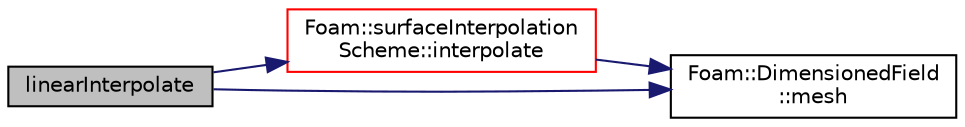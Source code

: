 digraph "linearInterpolate"
{
  bgcolor="transparent";
  edge [fontname="Helvetica",fontsize="10",labelfontname="Helvetica",labelfontsize="10"];
  node [fontname="Helvetica",fontsize="10",shape=record];
  rankdir="LR";
  Node1 [label="linearInterpolate",height=0.2,width=0.4,color="black", fillcolor="grey75", style="filled", fontcolor="black"];
  Node1 -> Node2 [color="midnightblue",fontsize="10",style="solid",fontname="Helvetica"];
  Node2 [label="Foam::surfaceInterpolation\lScheme::interpolate",height=0.2,width=0.4,color="red",URL="$a02570.html#a8dceba398ddc0c82def280a4ef7d4e42",tooltip="Return the face-interpolate of the given cell field. "];
  Node2 -> Node3 [color="midnightblue",fontsize="10",style="solid",fontname="Helvetica"];
  Node3 [label="Foam::DimensionedField\l::mesh",height=0.2,width=0.4,color="black",URL="$a00537.html#abdefa6904b53f35c49185ee1cb3d1800",tooltip="Return mesh. "];
  Node1 -> Node3 [color="midnightblue",fontsize="10",style="solid",fontname="Helvetica"];
}
